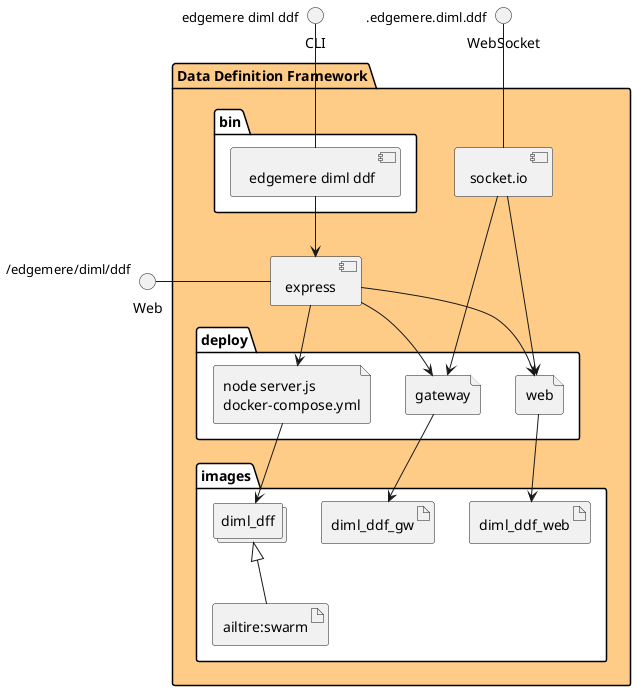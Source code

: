 @startuml
  interface CLI
  interface Web
  interface WebSocket
package "Data Definition Framework" #ffcc88 {
  component express as REST
  component socket.io as socket
  folder bin #ffffff {
    component " edgemere diml ddf" as binName
  }
  binName --> REST

  folder deploy #ffffff {
      file "node server.js\ndocker-compose.yml" as diml_dff_container
      REST --> diml_dff_container

  
    file "web" as web_container
    REST --> web_container
    socket ---> web_container
  
    file "gateway" as gateway_container
    REST --> gateway_container
    socket ---> gateway_container
  
  }
  folder images #ffffff {
    collections "diml_dff" as diml_dffimage
    artifact "ailtire:swarm" as ailtireswarm
    diml_dffimage <|-- ailtireswarm
    diml_dff_container --> diml_dffimage

  
      artifact diml_ddf_web
      web_container --> diml_ddf_web
    
      artifact diml_ddf_gw
      gateway_container --> diml_ddf_gw
    
  }
}
CLI " edgemere diml ddf" -- binName
Web "/edgemere/diml/ddf" - REST
WebSocket ".edgemere.diml.ddf" -- socket

@enduml
